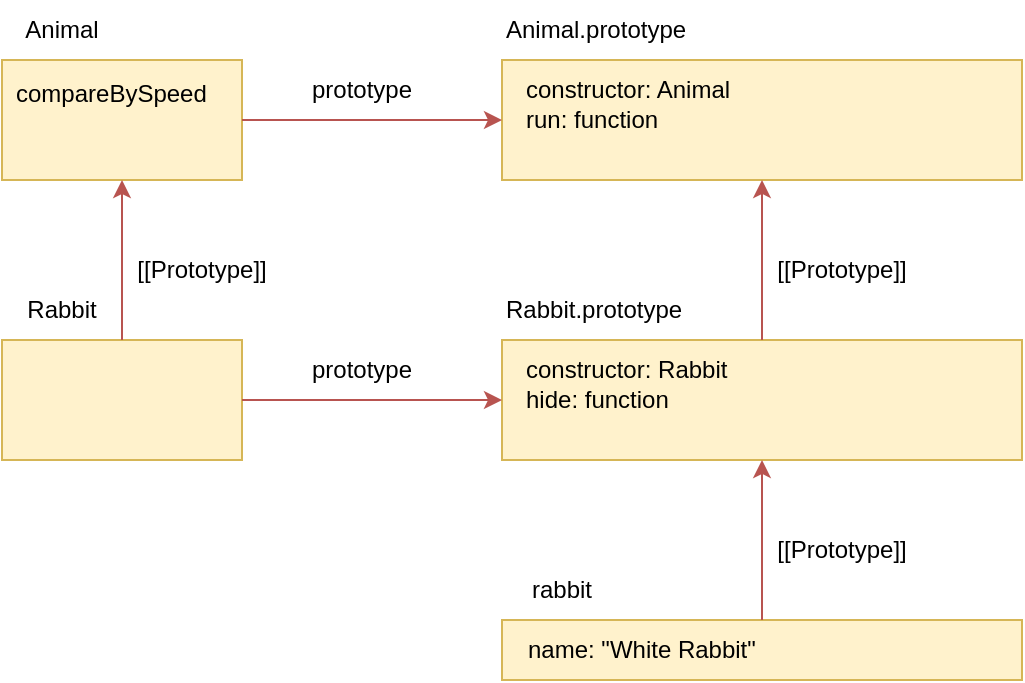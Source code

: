 <mxfile version="24.7.17">
  <diagram name="Page-1" id="a746MDx2L4NR4NPjmdwz">
    <mxGraphModel dx="857" dy="527" grid="1" gridSize="10" guides="1" tooltips="1" connect="1" arrows="1" fold="1" page="1" pageScale="1" pageWidth="850" pageHeight="1100" math="0" shadow="0">
      <root>
        <mxCell id="0" />
        <mxCell id="1" parent="0" />
        <mxCell id="KF8QUxUglhfG83sCd8yF-1" value="" style="rounded=0;whiteSpace=wrap;html=1;fillColor=#fff2cc;strokeColor=#d6b656;" parent="1" vertex="1">
          <mxGeometry x="130" y="270" width="120" height="60" as="geometry" />
        </mxCell>
        <mxCell id="KF8QUxUglhfG83sCd8yF-2" value="" style="rounded=0;whiteSpace=wrap;html=1;fillColor=#fff2cc;strokeColor=#d6b656;" parent="1" vertex="1">
          <mxGeometry x="130" y="410" width="120" height="60" as="geometry" />
        </mxCell>
        <mxCell id="KF8QUxUglhfG83sCd8yF-3" value="" style="rounded=0;whiteSpace=wrap;html=1;fillColor=#fff2cc;strokeColor=#d6b656;" parent="1" vertex="1">
          <mxGeometry x="380" y="270" width="260" height="60" as="geometry" />
        </mxCell>
        <mxCell id="KF8QUxUglhfG83sCd8yF-4" value="" style="rounded=0;whiteSpace=wrap;html=1;fillColor=#fff2cc;strokeColor=#d6b656;" parent="1" vertex="1">
          <mxGeometry x="380" y="410" width="260" height="60" as="geometry" />
        </mxCell>
        <mxCell id="KF8QUxUglhfG83sCd8yF-5" value="" style="rounded=0;whiteSpace=wrap;html=1;fillColor=#fff2cc;strokeColor=#d6b656;" parent="1" vertex="1">
          <mxGeometry x="380" y="550" width="260" height="30" as="geometry" />
        </mxCell>
        <mxCell id="KF8QUxUglhfG83sCd8yF-6" value="Animal" style="text;html=1;align=center;verticalAlign=middle;whiteSpace=wrap;rounded=0;" parent="1" vertex="1">
          <mxGeometry x="130" y="240" width="60" height="30" as="geometry" />
        </mxCell>
        <mxCell id="KF8QUxUglhfG83sCd8yF-7" value="Rabbit" style="text;html=1;align=center;verticalAlign=middle;whiteSpace=wrap;rounded=0;" parent="1" vertex="1">
          <mxGeometry x="130" y="380" width="60" height="30" as="geometry" />
        </mxCell>
        <mxCell id="KF8QUxUglhfG83sCd8yF-11" value="" style="endArrow=classic;html=1;rounded=0;entryX=0.5;entryY=1;entryDx=0;entryDy=0;exitX=0.5;exitY=0;exitDx=0;exitDy=0;fillColor=#f8cecc;strokeColor=#b85450;" parent="1" source="KF8QUxUglhfG83sCd8yF-2" target="KF8QUxUglhfG83sCd8yF-1" edge="1">
          <mxGeometry width="50" height="50" relative="1" as="geometry">
            <mxPoint x="400" y="420" as="sourcePoint" />
            <mxPoint x="450" y="370" as="targetPoint" />
          </mxGeometry>
        </mxCell>
        <mxCell id="KF8QUxUglhfG83sCd8yF-12" value="[[Prototype]]" style="text;html=1;align=center;verticalAlign=middle;whiteSpace=wrap;rounded=0;" parent="1" vertex="1">
          <mxGeometry x="200" y="360" width="60" height="30" as="geometry" />
        </mxCell>
        <mxCell id="KF8QUxUglhfG83sCd8yF-13" value="" style="endArrow=classic;html=1;rounded=0;exitX=1;exitY=0.5;exitDx=0;exitDy=0;entryX=0;entryY=0.5;entryDx=0;entryDy=0;fillColor=#f8cecc;strokeColor=#b85450;" parent="1" source="KF8QUxUglhfG83sCd8yF-1" target="KF8QUxUglhfG83sCd8yF-3" edge="1">
          <mxGeometry width="50" height="50" relative="1" as="geometry">
            <mxPoint x="400" y="420" as="sourcePoint" />
            <mxPoint x="450" y="370" as="targetPoint" />
          </mxGeometry>
        </mxCell>
        <mxCell id="KF8QUxUglhfG83sCd8yF-14" value="" style="endArrow=classic;html=1;rounded=0;exitX=1;exitY=0.5;exitDx=0;exitDy=0;entryX=0;entryY=0.5;entryDx=0;entryDy=0;fillColor=#f8cecc;strokeColor=#b85450;" parent="1" source="KF8QUxUglhfG83sCd8yF-2" target="KF8QUxUglhfG83sCd8yF-4" edge="1">
          <mxGeometry width="50" height="50" relative="1" as="geometry">
            <mxPoint x="260" y="310" as="sourcePoint" />
            <mxPoint x="390" y="310" as="targetPoint" />
          </mxGeometry>
        </mxCell>
        <mxCell id="KF8QUxUglhfG83sCd8yF-15" value="prototype" style="text;html=1;align=center;verticalAlign=middle;whiteSpace=wrap;rounded=0;" parent="1" vertex="1">
          <mxGeometry x="280" y="270" width="60" height="30" as="geometry" />
        </mxCell>
        <mxCell id="KF8QUxUglhfG83sCd8yF-16" value="prototype" style="text;html=1;align=center;verticalAlign=middle;whiteSpace=wrap;rounded=0;" parent="1" vertex="1">
          <mxGeometry x="280" y="410" width="60" height="30" as="geometry" />
        </mxCell>
        <mxCell id="KF8QUxUglhfG83sCd8yF-17" value="Animal.prototype" style="text;html=1;align=left;verticalAlign=middle;whiteSpace=wrap;rounded=0;" parent="1" vertex="1">
          <mxGeometry x="380" y="240" width="100" height="30" as="geometry" />
        </mxCell>
        <mxCell id="KF8QUxUglhfG83sCd8yF-18" value="Rabbit.prototype" style="text;html=1;align=left;verticalAlign=middle;whiteSpace=wrap;rounded=0;" parent="1" vertex="1">
          <mxGeometry x="380" y="380" width="100" height="30" as="geometry" />
        </mxCell>
        <mxCell id="KF8QUxUglhfG83sCd8yF-19" value="" style="endArrow=classic;html=1;rounded=0;entryX=0.5;entryY=1;entryDx=0;entryDy=0;exitX=0.5;exitY=0;exitDx=0;exitDy=0;fillColor=#f8cecc;strokeColor=#b85450;" parent="1" edge="1">
          <mxGeometry width="50" height="50" relative="1" as="geometry">
            <mxPoint x="510" y="410" as="sourcePoint" />
            <mxPoint x="510" y="330" as="targetPoint" />
          </mxGeometry>
        </mxCell>
        <mxCell id="KF8QUxUglhfG83sCd8yF-20" value="[[Prototype]]" style="text;html=1;align=center;verticalAlign=middle;whiteSpace=wrap;rounded=0;" parent="1" vertex="1">
          <mxGeometry x="520" y="360" width="60" height="30" as="geometry" />
        </mxCell>
        <mxCell id="KF8QUxUglhfG83sCd8yF-21" value="" style="endArrow=classic;html=1;rounded=0;entryX=0.5;entryY=1;entryDx=0;entryDy=0;exitX=0.5;exitY=0;exitDx=0;exitDy=0;fillColor=#f8cecc;strokeColor=#b85450;" parent="1" edge="1">
          <mxGeometry width="50" height="50" relative="1" as="geometry">
            <mxPoint x="510" y="550" as="sourcePoint" />
            <mxPoint x="510" y="470" as="targetPoint" />
          </mxGeometry>
        </mxCell>
        <mxCell id="KF8QUxUglhfG83sCd8yF-22" value="[[Prototype]]" style="text;html=1;align=center;verticalAlign=middle;whiteSpace=wrap;rounded=0;" parent="1" vertex="1">
          <mxGeometry x="520" y="500" width="60" height="30" as="geometry" />
        </mxCell>
        <mxCell id="KF8QUxUglhfG83sCd8yF-26" value="compareBySpeed" style="text;html=1;align=left;verticalAlign=middle;whiteSpace=wrap;rounded=0;" parent="1" vertex="1">
          <mxGeometry x="135" y="272" width="100" height="30" as="geometry" />
        </mxCell>
        <mxCell id="KF8QUxUglhfG83sCd8yF-27" value="constructor: Animal&lt;div&gt;run: function&lt;/div&gt;" style="text;html=1;align=left;verticalAlign=middle;whiteSpace=wrap;rounded=0;" parent="1" vertex="1">
          <mxGeometry x="390" y="277" width="160" height="30" as="geometry" />
        </mxCell>
        <mxCell id="KF8QUxUglhfG83sCd8yF-28" value="constructor: Rabbit&lt;div&gt;hide: function&lt;/div&gt;" style="text;html=1;align=left;verticalAlign=middle;whiteSpace=wrap;rounded=0;" parent="1" vertex="1">
          <mxGeometry x="390" y="417" width="160" height="30" as="geometry" />
        </mxCell>
        <mxCell id="KF8QUxUglhfG83sCd8yF-29" value="rabbit" style="text;html=1;align=center;verticalAlign=middle;whiteSpace=wrap;rounded=0;" parent="1" vertex="1">
          <mxGeometry x="380" y="520" width="60" height="30" as="geometry" />
        </mxCell>
        <mxCell id="KF8QUxUglhfG83sCd8yF-30" value="name: &quot;White Rabbit&quot;" style="text;html=1;align=left;verticalAlign=middle;whiteSpace=wrap;rounded=0;" parent="1" vertex="1">
          <mxGeometry x="391" y="550" width="179" height="30" as="geometry" />
        </mxCell>
      </root>
    </mxGraphModel>
  </diagram>
</mxfile>

